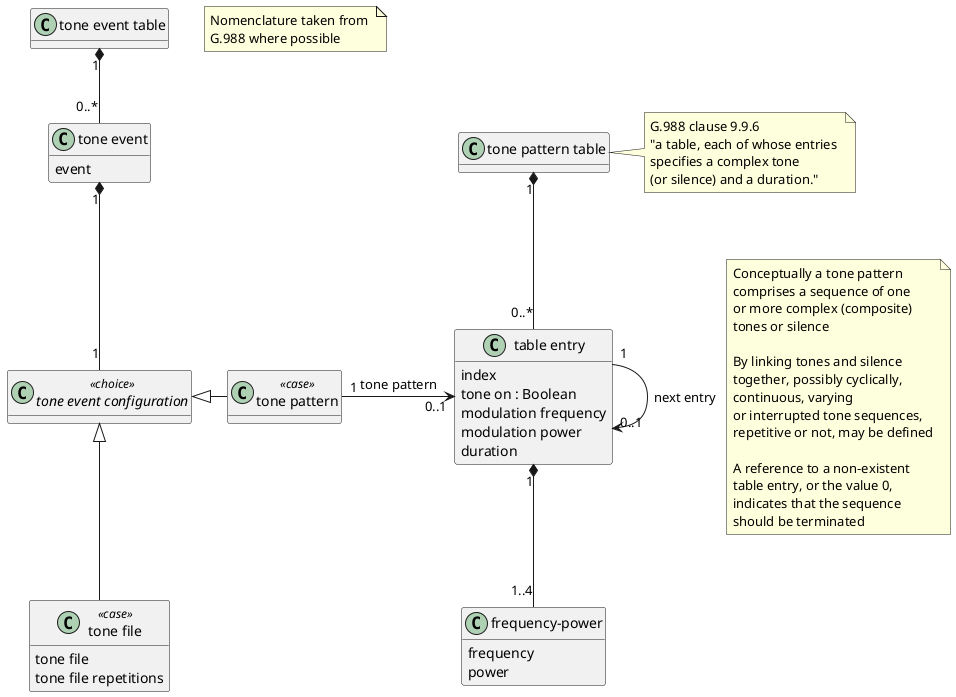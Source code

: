 @startuml

  hide methods

  note "Nomenclature taken from \nG.988 where possible" as N1

  class "tone event table" as tone_event_tbl {

  }

  class "tone event" as tone_event {
    event
  }
  class "//tone event configuration//" as tone_event_config <<choice>>
  class "tone pattern" as tone_event_pattern <<case>>
  class "tone file" as tone_file <<case>> {
    tone file
    tone file repetitions
  }
  tone_event_config <|- tone_event_pattern
  tone_event_config <|-- tone_file


  class "tone pattern table" as tone_pattern_tbl
  note right : G.988 clause 9.9.6 \n"a table, each of whose entries \nspecifies a complex tone \n(or silence) and a duration."


  class "table entry" as tone_pattern_component {
    index
    tone on : Boolean
    modulation frequency
    modulation power
    duration
  }

  class "frequency-power" as frequency {
    frequency
    power
  }

  tone_pattern_tbl "1" *-- "0..*" tone_pattern_component
  tone_pattern_component "1" *-- "1..4" frequency
  tone_pattern_component "1" -> "0..1" tone_pattern_component : next entry
  note right on link: Conceptually a tone pattern \ncomprises a sequence of one \nor more complex (composite) \ntones or silence \n\nBy linking tones and silence \ntogether, possibly cyclically, \ncontinuous, varying \nor interrupted tone sequences, \nrepetitive or not, may be defined \n\nA reference to a non-existent \ntable entry, or the value 0, \nindicates that the sequence \nshould be terminated
  tone_event_tbl "1" *-- "0..*" tone_event
  tone_event "1" *-- "1" tone_event_config
  tone_event_pattern "1" -> "0..1" tone_pattern_component : tone pattern

  'title Figure 1 : Conceptual view of G.988 clause 9.9.6 Tone pattern table and Tone event table

@enduml